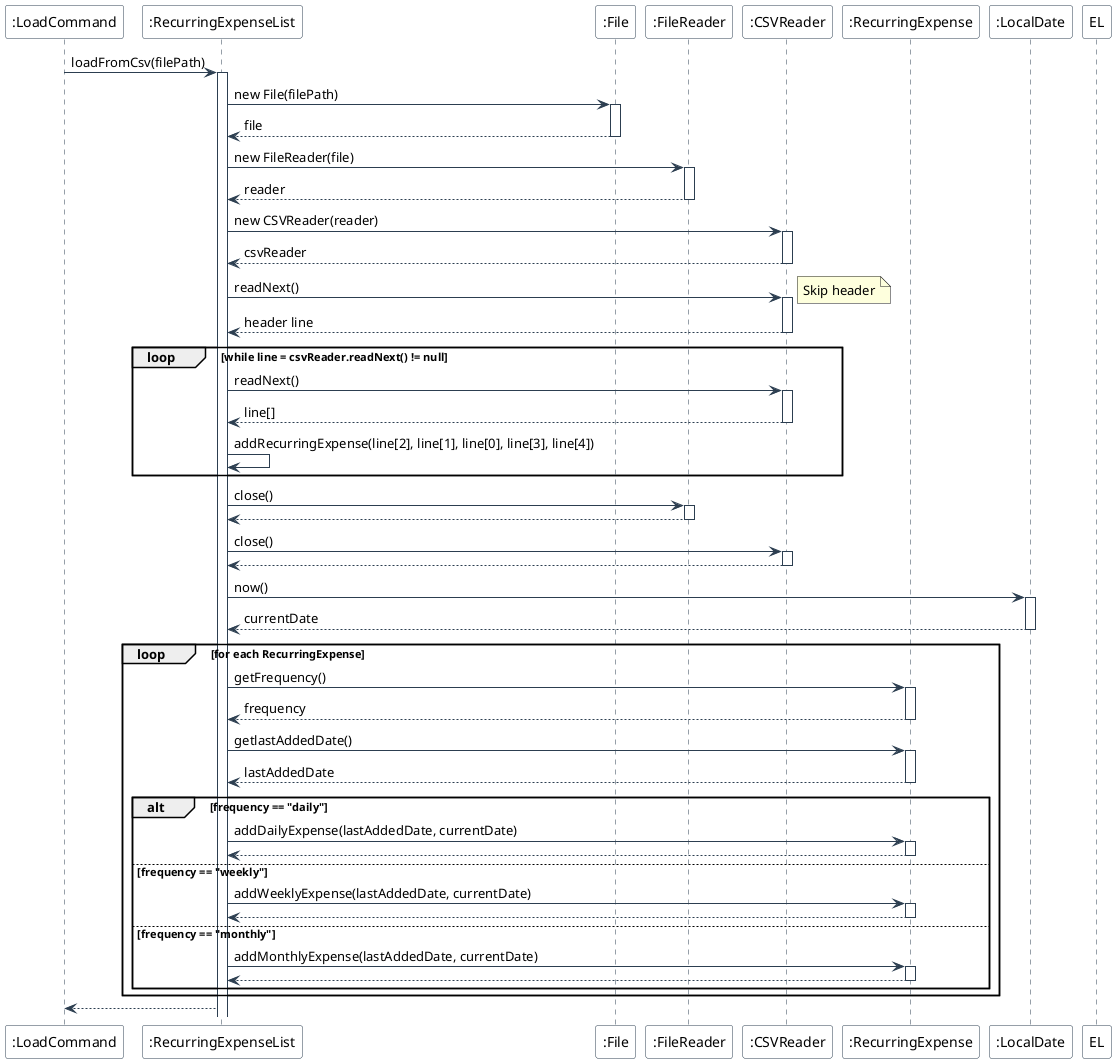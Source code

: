@startuml
skinparam backgroundColor #FFFFFF
skinparam sequence {
    ArrowColor #2C3E50
    LifeLineBorderColor #2C3E50
    ParticipantBorderColor #2C3E50
    ParticipantBackgroundColor #FFFFFF
}

participant ":LoadCommand" as LC
participant ":RecurringExpenseList" as REL
participant ":File" as F
participant ":FileReader" as FR
participant ":CSVReader" as CSV
participant ":RecurringExpense" as RE
participant ":LocalDate" as LD

LC -> REL: loadFromCsv(filePath)
activate REL

REL -> F: new File(filePath)
activate F
F --> REL: file
deactivate F

REL -> FR: new FileReader(file)
activate FR
FR --> REL: reader
deactivate FR

REL -> CSV: new CSVReader(reader)
activate CSV
CSV --> REL: csvReader
deactivate CSV

REL -> CSV: readNext()
activate CSV
note right: Skip header
CSV --> REL: header line
deactivate CSV

loop while line = csvReader.readNext() != null
    REL -> CSV: readNext()
    activate CSV
    CSV --> REL: line[]
    deactivate CSV
    
    REL -> REL: addRecurringExpense(line[2], line[1], line[0], line[3], line[4])
end

REL -> FR: close()
activate FR
FR --> REL
deactivate FR

REL -> CSV: close()
activate CSV
CSV --> REL
deactivate CSV

REL -> LD: now()
activate LD
LD --> REL: currentDate
deactivate LD

loop for each RecurringExpense
    REL -> RE: getFrequency()
    activate RE
    RE --> REL: frequency
    deactivate RE
    
    REL -> RE: getlastAddedDate()
    activate RE
    RE --> REL: lastAddedDate
    deactivate RE
    
    alt frequency == "daily"
        REL -> RE: addDailyExpense(lastAddedDate, currentDate)
        activate RE
        RE --> REL
        deactivate RE
    else frequency == "weekly"
        REL -> RE: addWeeklyExpense(lastAddedDate, currentDate)
        activate RE
        RE --> REL
        deactivate RE
    else frequency == "monthly"
        REL -> RE: addMonthlyExpense(lastAddedDate, currentDate)
        activate RE
        RE --> REL
        deactivate RE
    end
end

REL --> LC
deactivate EL
@enduml